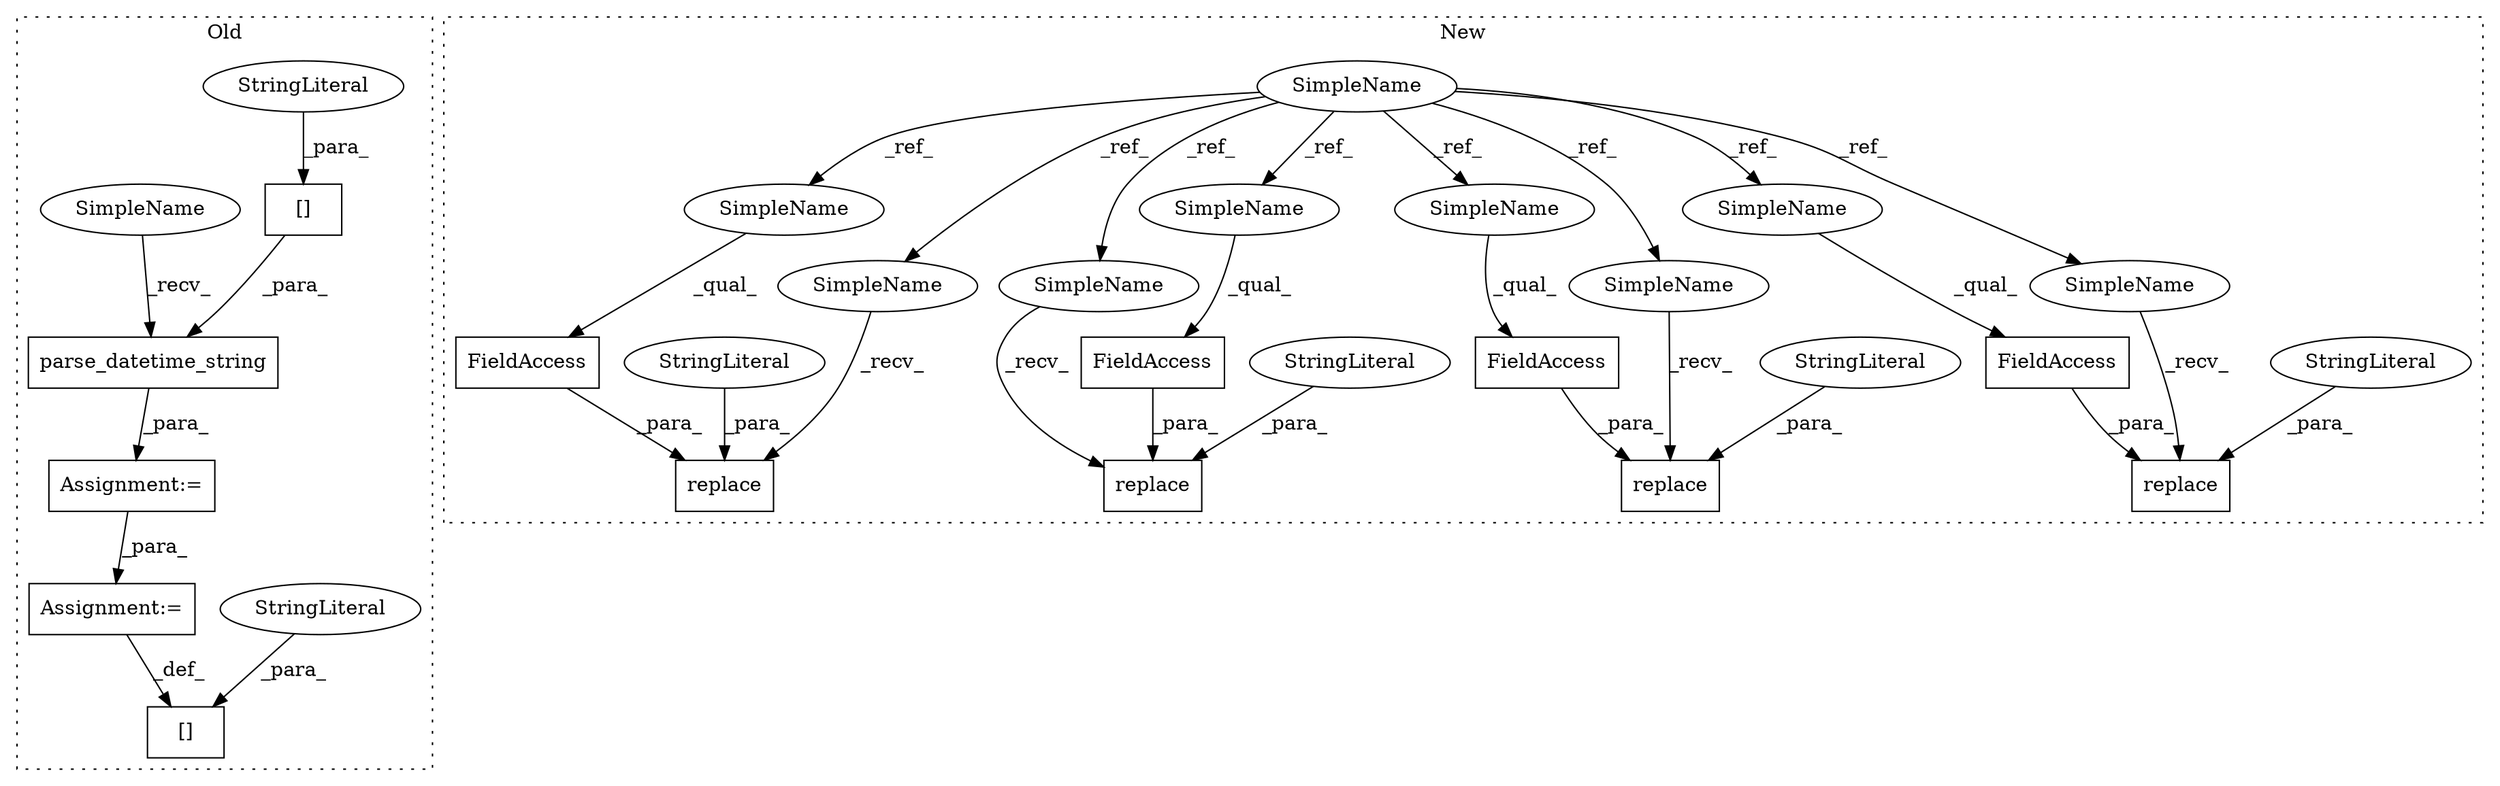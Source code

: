 digraph G {
subgraph cluster0 {
1 [label="parse_datetime_string" a="32" s="11376,11414" l="22,1" shape="box"];
3 [label="[]" a="2" s="11398,11413" l="2,1" shape="box"];
5 [label="StringLiteral" a="45" s="11400" l="13" shape="ellipse"];
6 [label="[]" a="2" s="11423,11435" l="2,1" shape="box"];
7 [label="StringLiteral" a="45" s="11425" l="10" shape="ellipse"];
13 [label="Assignment:=" a="7" s="11436" l="1" shape="box"];
20 [label="Assignment:=" a="7" s="11369" l="1" shape="box"];
29 [label="SimpleName" a="42" s="11370" l="5" shape="ellipse"];
label = "Old";
style="dotted";
}
subgraph cluster1 {
2 [label="replace" a="32" s="12158,12209" l="8,1" shape="box"];
4 [label="StringLiteral" a="45" s="12168" l="13" shape="ellipse"];
8 [label="SimpleName" a="42" s="11189" l="5" shape="ellipse"];
9 [label="FieldAccess" a="22" s="12309" l="24" shape="box"];
10 [label="replace" a="32" s="12287,12333" l="8,1" shape="box"];
11 [label="StringLiteral" a="45" s="12297" l="11" shape="ellipse"];
12 [label="FieldAccess" a="22" s="12182" l="27" shape="box"];
14 [label="FieldAccess" a="22" s="12462" l="24" shape="box"];
15 [label="replace" a="32" s="12444,12486" l="8,1" shape="box"];
16 [label="StringLiteral" a="45" s="12454" l="7" shape="ellipse"];
17 [label="FieldAccess" a="22" s="12612" l="24" shape="box"];
18 [label="replace" a="32" s="12594,12636" l="8,1" shape="box"];
19 [label="StringLiteral" a="45" s="12604" l="7" shape="ellipse"];
21 [label="SimpleName" a="42" s="12612" l="5" shape="ellipse"];
22 [label="SimpleName" a="42" s="12438" l="5" shape="ellipse"];
23 [label="SimpleName" a="42" s="12588" l="5" shape="ellipse"];
24 [label="SimpleName" a="42" s="12182" l="5" shape="ellipse"];
25 [label="SimpleName" a="42" s="12152" l="5" shape="ellipse"];
26 [label="SimpleName" a="42" s="12309" l="5" shape="ellipse"];
27 [label="SimpleName" a="42" s="12281" l="5" shape="ellipse"];
28 [label="SimpleName" a="42" s="12462" l="5" shape="ellipse"];
label = "New";
style="dotted";
}
1 -> 20 [label="_para_"];
3 -> 1 [label="_para_"];
4 -> 2 [label="_para_"];
5 -> 3 [label="_para_"];
7 -> 6 [label="_para_"];
8 -> 22 [label="_ref_"];
8 -> 28 [label="_ref_"];
8 -> 25 [label="_ref_"];
8 -> 21 [label="_ref_"];
8 -> 24 [label="_ref_"];
8 -> 26 [label="_ref_"];
8 -> 23 [label="_ref_"];
8 -> 27 [label="_ref_"];
9 -> 10 [label="_para_"];
11 -> 10 [label="_para_"];
12 -> 2 [label="_para_"];
13 -> 6 [label="_def_"];
14 -> 15 [label="_para_"];
16 -> 15 [label="_para_"];
17 -> 18 [label="_para_"];
19 -> 18 [label="_para_"];
20 -> 13 [label="_para_"];
21 -> 17 [label="_qual_"];
22 -> 15 [label="_recv_"];
23 -> 18 [label="_recv_"];
24 -> 12 [label="_qual_"];
25 -> 2 [label="_recv_"];
26 -> 9 [label="_qual_"];
27 -> 10 [label="_recv_"];
28 -> 14 [label="_qual_"];
29 -> 1 [label="_recv_"];
}
